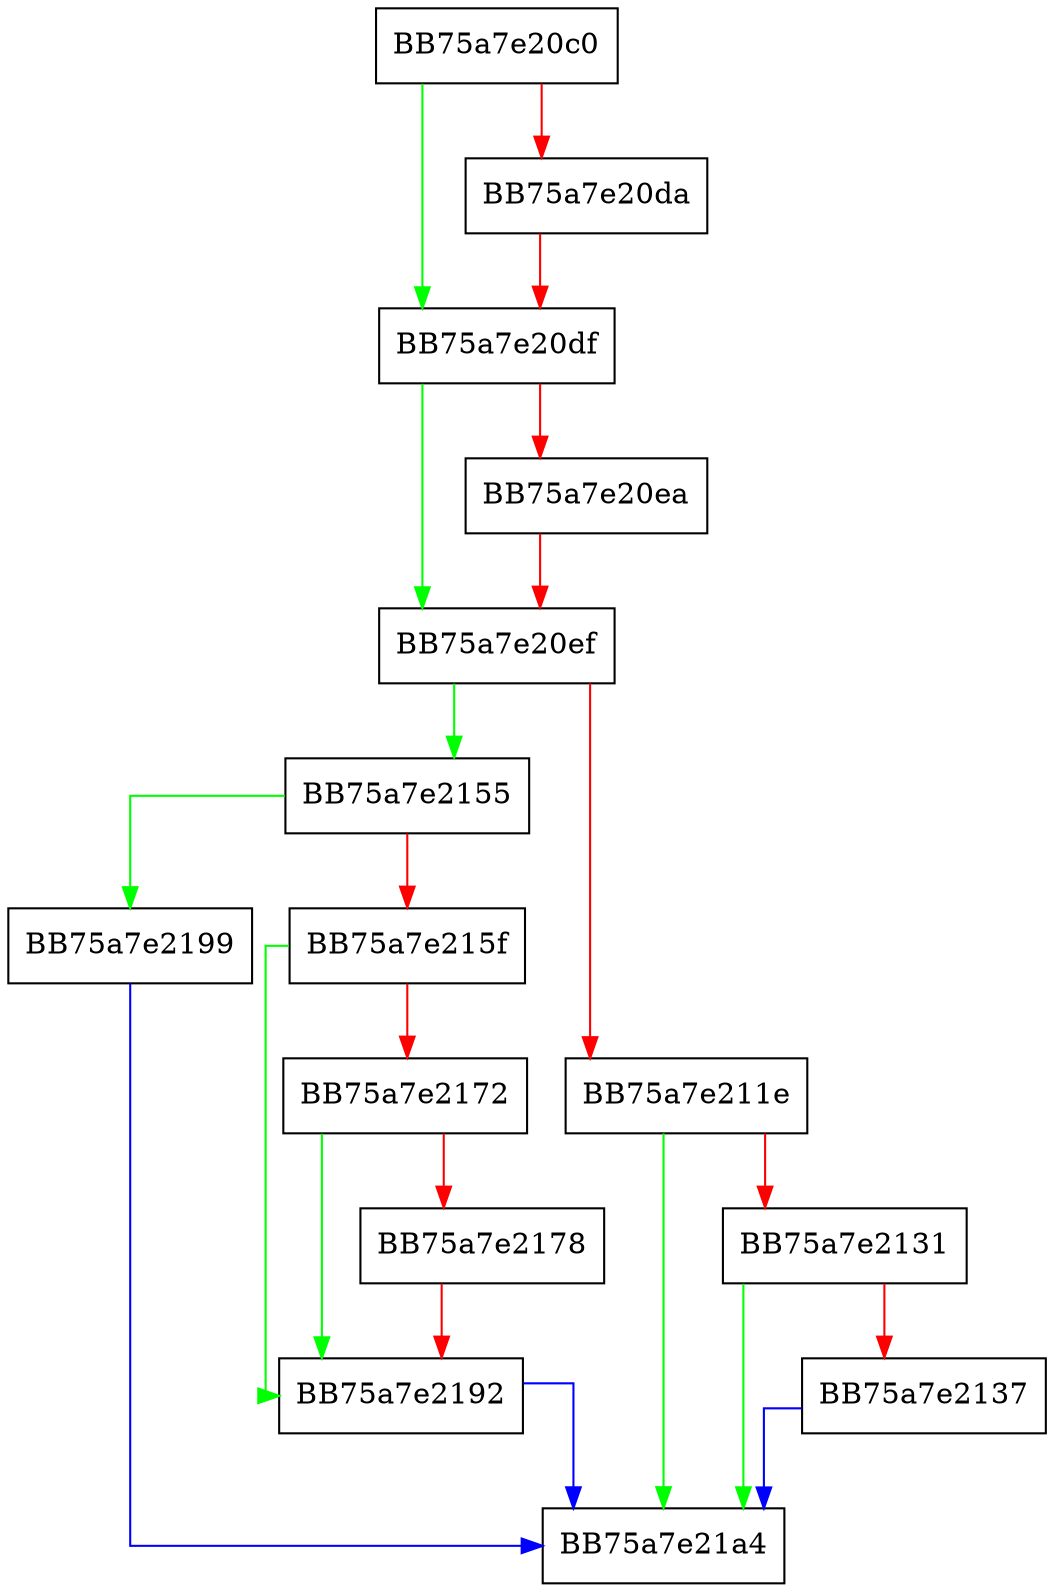 digraph GetBaseFileRecord {
  node [shape="box"];
  graph [splines=ortho];
  BB75a7e20c0 -> BB75a7e20df [color="green"];
  BB75a7e20c0 -> BB75a7e20da [color="red"];
  BB75a7e20da -> BB75a7e20df [color="red"];
  BB75a7e20df -> BB75a7e20ef [color="green"];
  BB75a7e20df -> BB75a7e20ea [color="red"];
  BB75a7e20ea -> BB75a7e20ef [color="red"];
  BB75a7e20ef -> BB75a7e2155 [color="green"];
  BB75a7e20ef -> BB75a7e211e [color="red"];
  BB75a7e211e -> BB75a7e21a4 [color="green"];
  BB75a7e211e -> BB75a7e2131 [color="red"];
  BB75a7e2131 -> BB75a7e21a4 [color="green"];
  BB75a7e2131 -> BB75a7e2137 [color="red"];
  BB75a7e2137 -> BB75a7e21a4 [color="blue"];
  BB75a7e2155 -> BB75a7e2199 [color="green"];
  BB75a7e2155 -> BB75a7e215f [color="red"];
  BB75a7e215f -> BB75a7e2192 [color="green"];
  BB75a7e215f -> BB75a7e2172 [color="red"];
  BB75a7e2172 -> BB75a7e2192 [color="green"];
  BB75a7e2172 -> BB75a7e2178 [color="red"];
  BB75a7e2178 -> BB75a7e2192 [color="red"];
  BB75a7e2192 -> BB75a7e21a4 [color="blue"];
  BB75a7e2199 -> BB75a7e21a4 [color="blue"];
}
